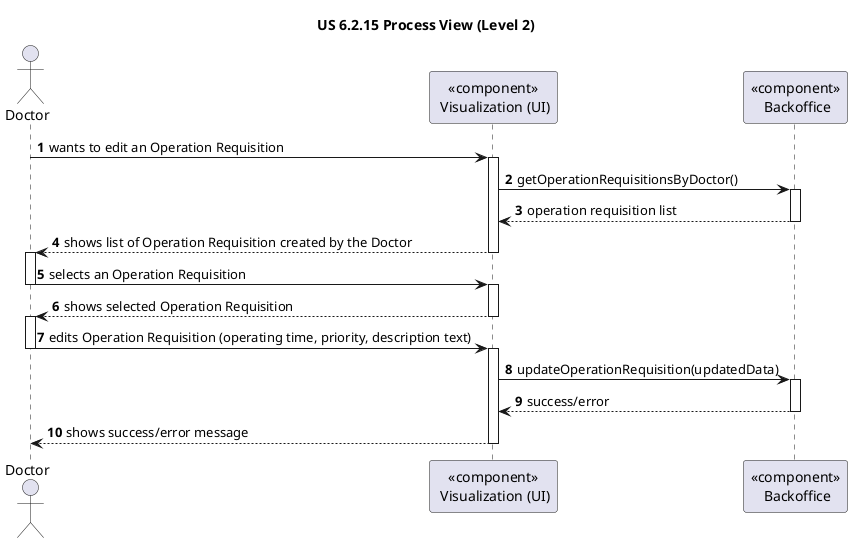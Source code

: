 @startuml
'https://plantuml.com/sequence-diagram

title "US 6.2.15 Process View (Level 2)"

autonumber

actor Doctor
participant "<<component>>\n Visualization (UI)" as UI
participant "<<component>>\n Backoffice" as BACK


Doctor -> UI : wants to edit an Operation Requisition
activate UI

UI -> BACK : getOperationRequisitionsByDoctor()
activate BACK

BACK --> UI : operation requisition list
deactivate BACK


UI --> Doctor : shows list of Operation Requisition created by the Doctor
deactivate UI
activate Doctor

Doctor -> UI : selects an Operation Requisition
deactivate Doctor
activate UI

UI --> Doctor : shows selected Operation Requisition
deactivate UI
activate Doctor

Doctor -> UI : edits Operation Requisition (operating time, priority, description text)
deactivate Doctor
activate UI

UI -> BACK : updateOperationRequisition(updatedData)
activate BACK

BACK --> UI : success/error
deactivate BACK

UI --> Doctor : shows success/error message
deactivate UI

@enduml